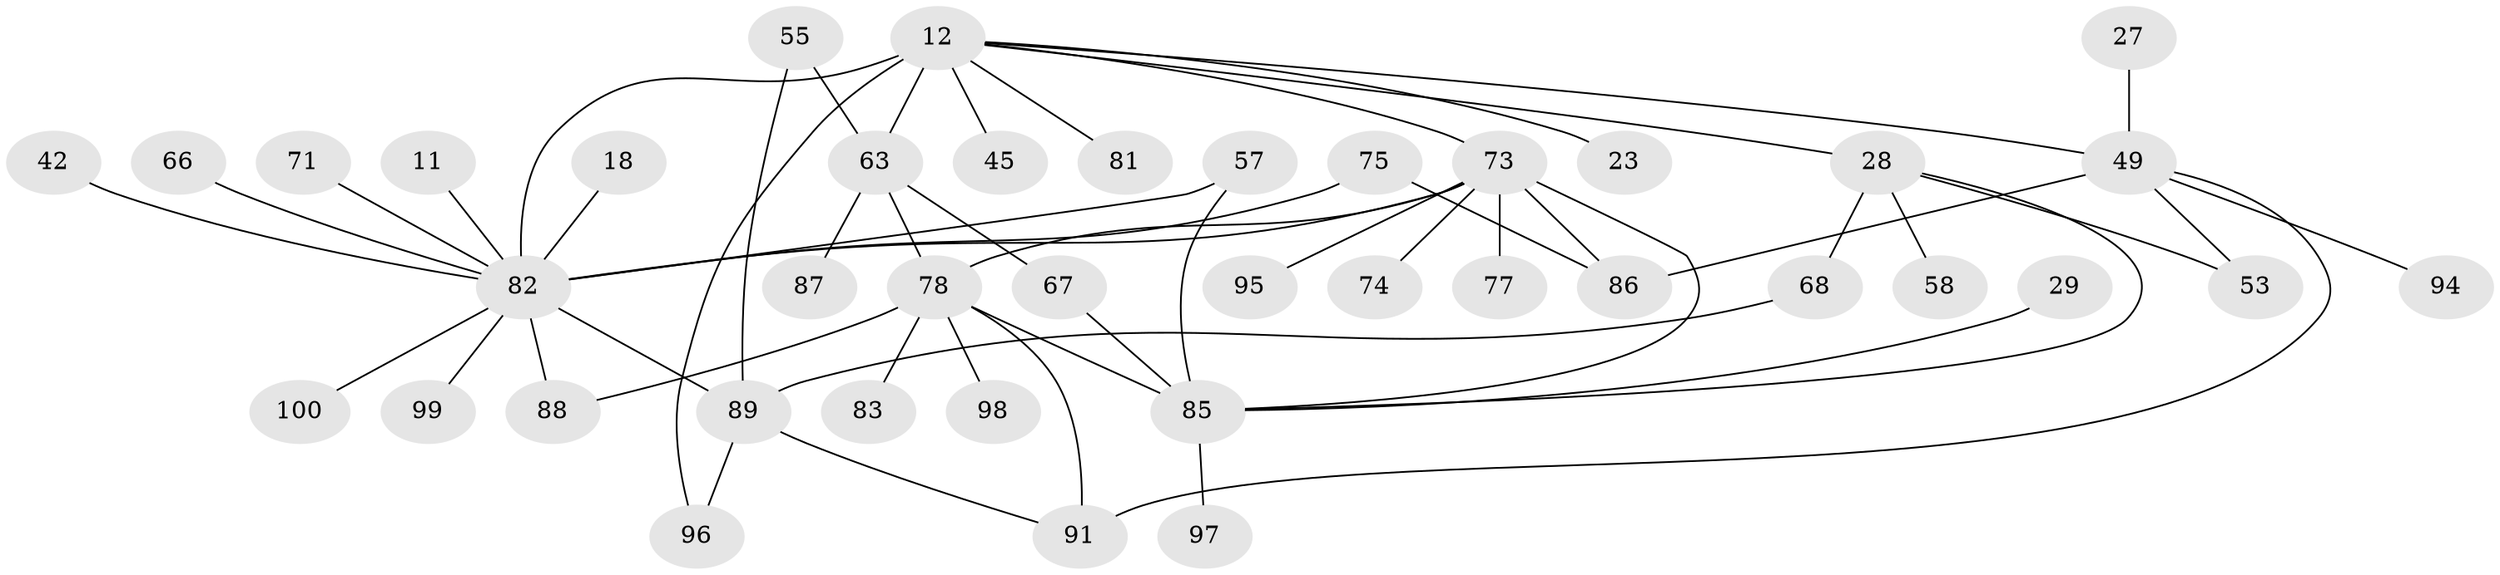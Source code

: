 // original degree distribution, {7: 0.02, 15: 0.01, 2: 0.27, 4: 0.13, 5: 0.03, 6: 0.02, 1: 0.32, 3: 0.2}
// Generated by graph-tools (version 1.1) at 2025/44/03/04/25 21:44:53]
// undirected, 40 vertices, 54 edges
graph export_dot {
graph [start="1"]
  node [color=gray90,style=filled];
  11;
  12 [super="+4"];
  18;
  23;
  27;
  28 [super="+5+20"];
  29;
  42;
  45;
  49 [super="+8+31+9"];
  53;
  55;
  57;
  58;
  63 [super="+22+40"];
  66;
  67;
  68;
  71;
  73 [super="+17+61+26+59+64+54"];
  74;
  75;
  77;
  78 [super="+69+76"];
  81;
  82 [super="+34+25+33+35+10+44"];
  83;
  85 [super="+15+19+37"];
  86 [super="+80"];
  87;
  88 [super="+46+79"];
  89 [super="+84"];
  91 [super="+51"];
  94;
  95 [super="+92"];
  96 [super="+93"];
  97 [super="+90"];
  98;
  99;
  100 [super="+72"];
  11 -- 82;
  12 -- 81;
  12 -- 82 [weight=6];
  12 -- 23;
  12 -- 96;
  12 -- 45;
  12 -- 28 [weight=2];
  12 -- 49 [weight=2];
  12 -- 63 [weight=2];
  12 -- 73 [weight=2];
  18 -- 82;
  27 -- 49;
  28 -- 53;
  28 -- 58;
  28 -- 85;
  28 -- 68;
  29 -- 85;
  42 -- 82;
  49 -- 53;
  49 -- 94;
  49 -- 91;
  49 -- 86;
  55 -- 89;
  55 -- 63;
  57 -- 85;
  57 -- 82;
  63 -- 87;
  63 -- 67;
  63 -- 78;
  66 -- 82;
  67 -- 85;
  68 -- 89;
  71 -- 82;
  73 -- 82;
  73 -- 74;
  73 -- 78;
  73 -- 85;
  73 -- 77;
  73 -- 86;
  73 -- 95;
  75 -- 82 [weight=2];
  75 -- 86;
  78 -- 98 [weight=2];
  78 -- 85 [weight=2];
  78 -- 83;
  78 -- 91;
  78 -- 88;
  82 -- 99;
  82 -- 89 [weight=2];
  82 -- 88;
  82 -- 100;
  85 -- 97;
  89 -- 91;
  89 -- 96;
}
